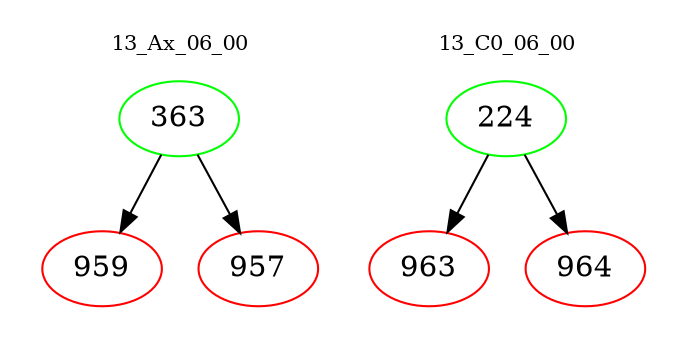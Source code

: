 digraph{
subgraph cluster_0 {
color = white
label = "13_Ax_06_00";
fontsize=10;
T0_363 [label="363", color="green"]
T0_363 -> T0_959 [color="black"]
T0_959 [label="959", color="red"]
T0_363 -> T0_957 [color="black"]
T0_957 [label="957", color="red"]
}
subgraph cluster_1 {
color = white
label = "13_C0_06_00";
fontsize=10;
T1_224 [label="224", color="green"]
T1_224 -> T1_963 [color="black"]
T1_963 [label="963", color="red"]
T1_224 -> T1_964 [color="black"]
T1_964 [label="964", color="red"]
}
}
